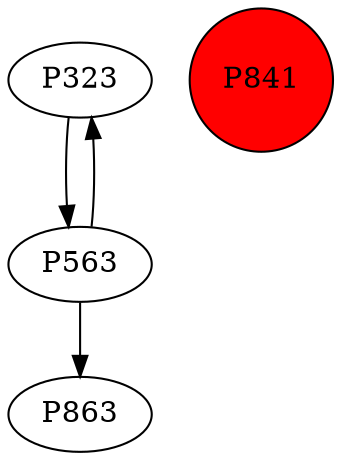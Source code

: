 digraph {
	P323 -> P563
	P563 -> P323
	P563 -> P863
	P841 [shape=circle]
	P841 [style=filled]
	P841 [fillcolor=red]
}